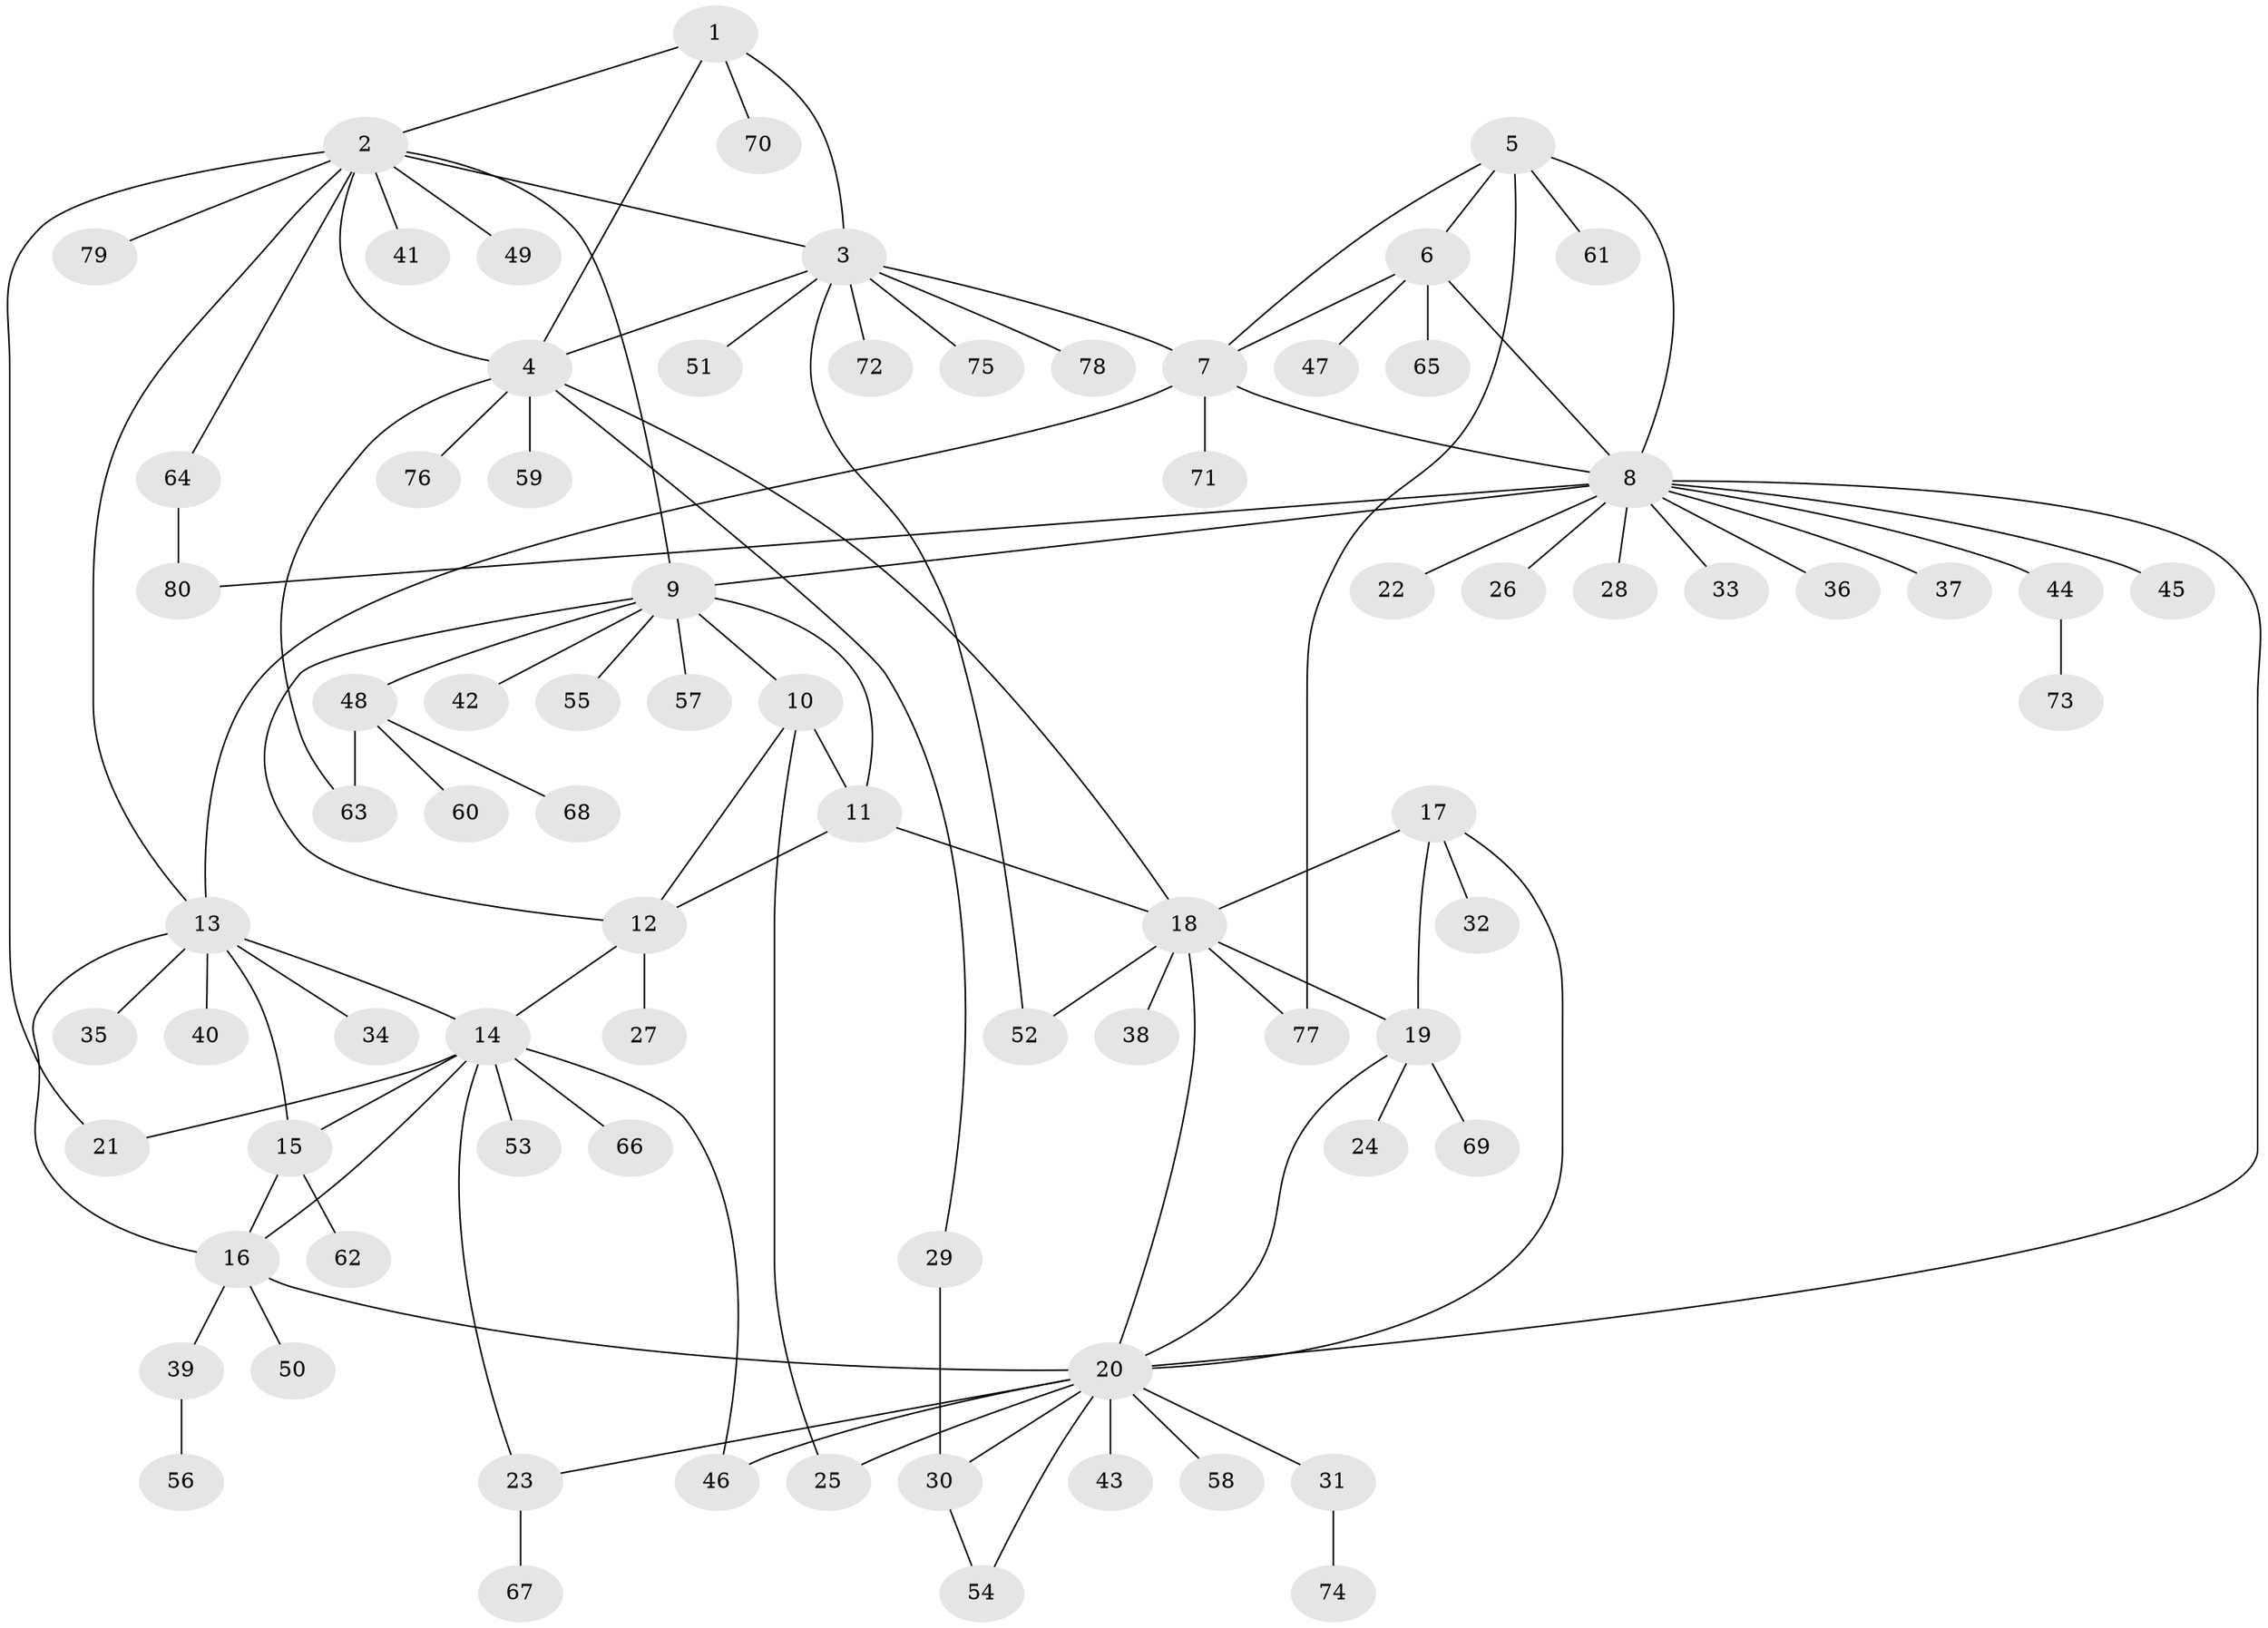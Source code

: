 // coarse degree distribution, {24: 0.037037037037037035, 3: 0.037037037037037035, 5: 0.037037037037037035, 2: 0.1111111111111111, 4: 0.037037037037037035, 1: 0.7407407407407407}
// Generated by graph-tools (version 1.1) at 2025/19/03/04/25 18:19:39]
// undirected, 80 vertices, 110 edges
graph export_dot {
graph [start="1"]
  node [color=gray90,style=filled];
  1;
  2;
  3;
  4;
  5;
  6;
  7;
  8;
  9;
  10;
  11;
  12;
  13;
  14;
  15;
  16;
  17;
  18;
  19;
  20;
  21;
  22;
  23;
  24;
  25;
  26;
  27;
  28;
  29;
  30;
  31;
  32;
  33;
  34;
  35;
  36;
  37;
  38;
  39;
  40;
  41;
  42;
  43;
  44;
  45;
  46;
  47;
  48;
  49;
  50;
  51;
  52;
  53;
  54;
  55;
  56;
  57;
  58;
  59;
  60;
  61;
  62;
  63;
  64;
  65;
  66;
  67;
  68;
  69;
  70;
  71;
  72;
  73;
  74;
  75;
  76;
  77;
  78;
  79;
  80;
  1 -- 2;
  1 -- 3;
  1 -- 4;
  1 -- 70;
  2 -- 3;
  2 -- 4;
  2 -- 9;
  2 -- 13;
  2 -- 21;
  2 -- 41;
  2 -- 49;
  2 -- 64;
  2 -- 79;
  3 -- 4;
  3 -- 7;
  3 -- 51;
  3 -- 52;
  3 -- 72;
  3 -- 75;
  3 -- 78;
  4 -- 18;
  4 -- 29;
  4 -- 59;
  4 -- 63;
  4 -- 76;
  5 -- 6;
  5 -- 7;
  5 -- 8;
  5 -- 61;
  5 -- 77;
  6 -- 7;
  6 -- 8;
  6 -- 47;
  6 -- 65;
  7 -- 8;
  7 -- 13;
  7 -- 71;
  8 -- 9;
  8 -- 20;
  8 -- 22;
  8 -- 26;
  8 -- 28;
  8 -- 33;
  8 -- 36;
  8 -- 37;
  8 -- 44;
  8 -- 45;
  8 -- 80;
  9 -- 10;
  9 -- 11;
  9 -- 12;
  9 -- 42;
  9 -- 48;
  9 -- 55;
  9 -- 57;
  10 -- 11;
  10 -- 12;
  10 -- 25;
  11 -- 12;
  11 -- 18;
  12 -- 14;
  12 -- 27;
  13 -- 14;
  13 -- 15;
  13 -- 16;
  13 -- 34;
  13 -- 35;
  13 -- 40;
  14 -- 15;
  14 -- 16;
  14 -- 21;
  14 -- 23;
  14 -- 46;
  14 -- 53;
  14 -- 66;
  15 -- 16;
  15 -- 62;
  16 -- 20;
  16 -- 39;
  16 -- 50;
  17 -- 18;
  17 -- 19;
  17 -- 20;
  17 -- 32;
  18 -- 19;
  18 -- 20;
  18 -- 38;
  18 -- 52;
  18 -- 77;
  19 -- 20;
  19 -- 24;
  19 -- 69;
  20 -- 23;
  20 -- 25;
  20 -- 30;
  20 -- 31;
  20 -- 43;
  20 -- 46;
  20 -- 54;
  20 -- 58;
  23 -- 67;
  29 -- 30;
  30 -- 54;
  31 -- 74;
  39 -- 56;
  44 -- 73;
  48 -- 60;
  48 -- 63;
  48 -- 68;
  64 -- 80;
}
